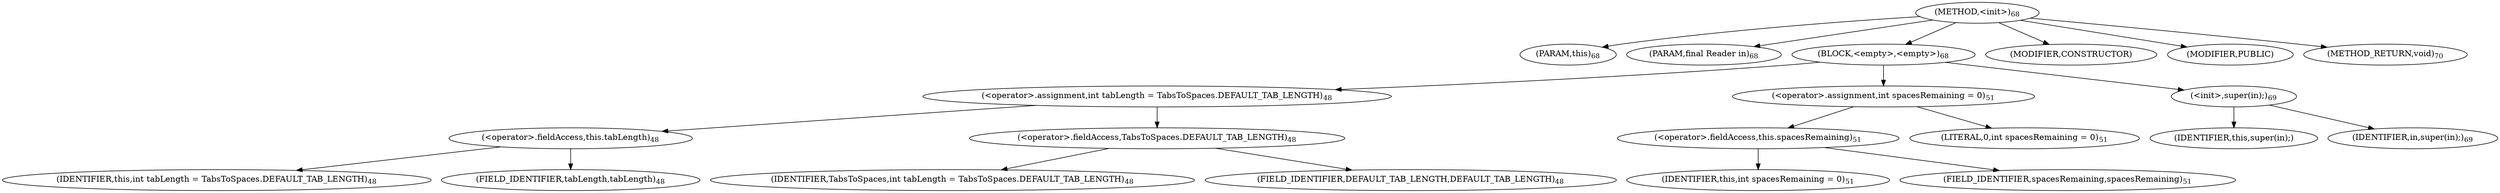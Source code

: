 digraph "&lt;init&gt;" {  
"54" [label = <(METHOD,&lt;init&gt;)<SUB>68</SUB>> ]
"6" [label = <(PARAM,this)<SUB>68</SUB>> ]
"55" [label = <(PARAM,final Reader in)<SUB>68</SUB>> ]
"56" [label = <(BLOCK,&lt;empty&gt;,&lt;empty&gt;)<SUB>68</SUB>> ]
"57" [label = <(&lt;operator&gt;.assignment,int tabLength = TabsToSpaces.DEFAULT_TAB_LENGTH)<SUB>48</SUB>> ]
"58" [label = <(&lt;operator&gt;.fieldAccess,this.tabLength)<SUB>48</SUB>> ]
"59" [label = <(IDENTIFIER,this,int tabLength = TabsToSpaces.DEFAULT_TAB_LENGTH)<SUB>48</SUB>> ]
"60" [label = <(FIELD_IDENTIFIER,tabLength,tabLength)<SUB>48</SUB>> ]
"61" [label = <(&lt;operator&gt;.fieldAccess,TabsToSpaces.DEFAULT_TAB_LENGTH)<SUB>48</SUB>> ]
"62" [label = <(IDENTIFIER,TabsToSpaces,int tabLength = TabsToSpaces.DEFAULT_TAB_LENGTH)<SUB>48</SUB>> ]
"63" [label = <(FIELD_IDENTIFIER,DEFAULT_TAB_LENGTH,DEFAULT_TAB_LENGTH)<SUB>48</SUB>> ]
"64" [label = <(&lt;operator&gt;.assignment,int spacesRemaining = 0)<SUB>51</SUB>> ]
"65" [label = <(&lt;operator&gt;.fieldAccess,this.spacesRemaining)<SUB>51</SUB>> ]
"66" [label = <(IDENTIFIER,this,int spacesRemaining = 0)<SUB>51</SUB>> ]
"67" [label = <(FIELD_IDENTIFIER,spacesRemaining,spacesRemaining)<SUB>51</SUB>> ]
"68" [label = <(LITERAL,0,int spacesRemaining = 0)<SUB>51</SUB>> ]
"69" [label = <(&lt;init&gt;,super(in);)<SUB>69</SUB>> ]
"5" [label = <(IDENTIFIER,this,super(in);)> ]
"70" [label = <(IDENTIFIER,in,super(in);)<SUB>69</SUB>> ]
"71" [label = <(MODIFIER,CONSTRUCTOR)> ]
"72" [label = <(MODIFIER,PUBLIC)> ]
"73" [label = <(METHOD_RETURN,void)<SUB>70</SUB>> ]
  "54" -> "6" 
  "54" -> "55" 
  "54" -> "56" 
  "54" -> "71" 
  "54" -> "72" 
  "54" -> "73" 
  "56" -> "57" 
  "56" -> "64" 
  "56" -> "69" 
  "57" -> "58" 
  "57" -> "61" 
  "58" -> "59" 
  "58" -> "60" 
  "61" -> "62" 
  "61" -> "63" 
  "64" -> "65" 
  "64" -> "68" 
  "65" -> "66" 
  "65" -> "67" 
  "69" -> "5" 
  "69" -> "70" 
}
